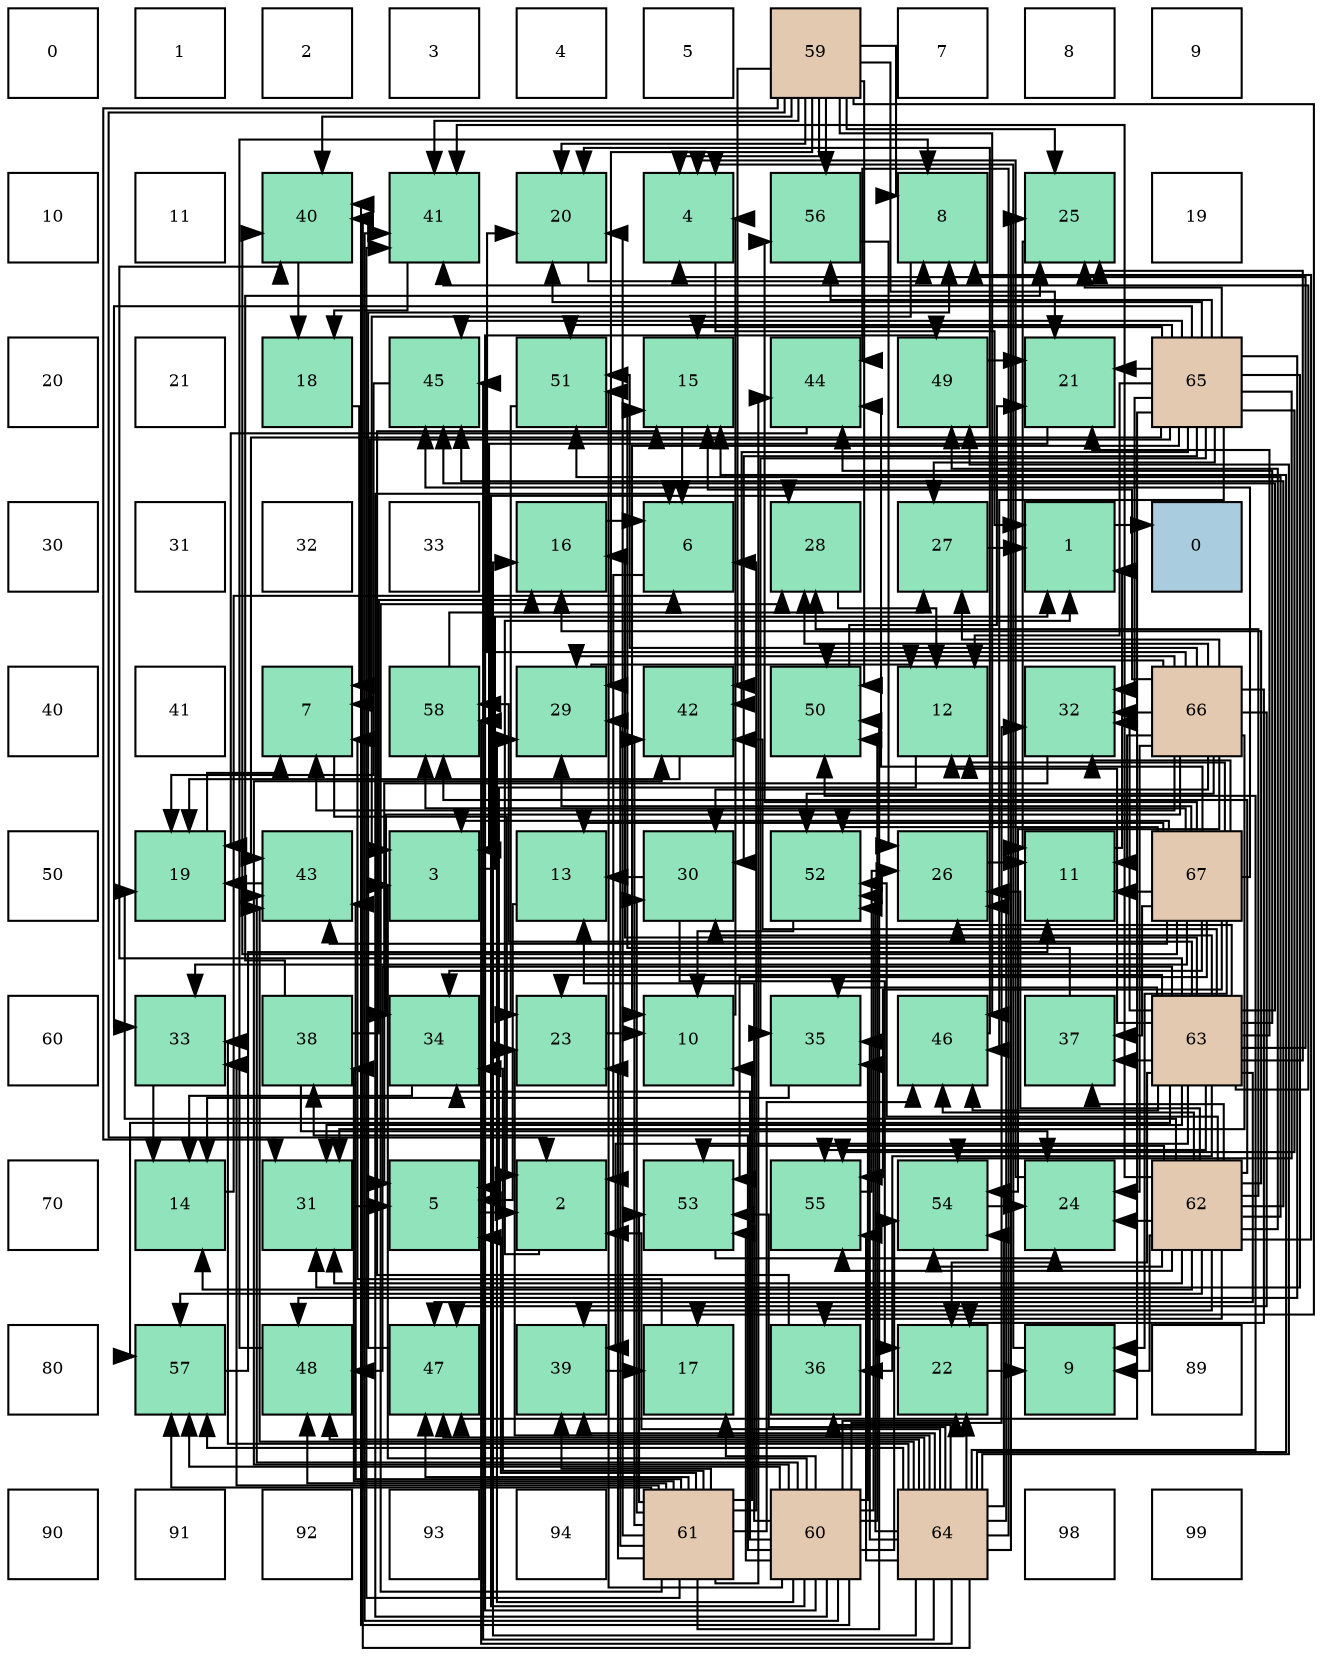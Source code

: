 digraph layout{
 rankdir=TB;
 splines=ortho;
 node [style=filled shape=square fixedsize=true width=0.6];
0[label="0", fontsize=8, fillcolor="#ffffff"];
1[label="1", fontsize=8, fillcolor="#ffffff"];
2[label="2", fontsize=8, fillcolor="#ffffff"];
3[label="3", fontsize=8, fillcolor="#ffffff"];
4[label="4", fontsize=8, fillcolor="#ffffff"];
5[label="5", fontsize=8, fillcolor="#ffffff"];
6[label="59", fontsize=8, fillcolor="#e3c9af"];
7[label="7", fontsize=8, fillcolor="#ffffff"];
8[label="8", fontsize=8, fillcolor="#ffffff"];
9[label="9", fontsize=8, fillcolor="#ffffff"];
10[label="10", fontsize=8, fillcolor="#ffffff"];
11[label="11", fontsize=8, fillcolor="#ffffff"];
12[label="40", fontsize=8, fillcolor="#91e3bb"];
13[label="41", fontsize=8, fillcolor="#91e3bb"];
14[label="20", fontsize=8, fillcolor="#91e3bb"];
15[label="4", fontsize=8, fillcolor="#91e3bb"];
16[label="56", fontsize=8, fillcolor="#91e3bb"];
17[label="8", fontsize=8, fillcolor="#91e3bb"];
18[label="25", fontsize=8, fillcolor="#91e3bb"];
19[label="19", fontsize=8, fillcolor="#ffffff"];
20[label="20", fontsize=8, fillcolor="#ffffff"];
21[label="21", fontsize=8, fillcolor="#ffffff"];
22[label="18", fontsize=8, fillcolor="#91e3bb"];
23[label="45", fontsize=8, fillcolor="#91e3bb"];
24[label="51", fontsize=8, fillcolor="#91e3bb"];
25[label="15", fontsize=8, fillcolor="#91e3bb"];
26[label="44", fontsize=8, fillcolor="#91e3bb"];
27[label="49", fontsize=8, fillcolor="#91e3bb"];
28[label="21", fontsize=8, fillcolor="#91e3bb"];
29[label="65", fontsize=8, fillcolor="#e3c9af"];
30[label="30", fontsize=8, fillcolor="#ffffff"];
31[label="31", fontsize=8, fillcolor="#ffffff"];
32[label="32", fontsize=8, fillcolor="#ffffff"];
33[label="33", fontsize=8, fillcolor="#ffffff"];
34[label="16", fontsize=8, fillcolor="#91e3bb"];
35[label="6", fontsize=8, fillcolor="#91e3bb"];
36[label="28", fontsize=8, fillcolor="#91e3bb"];
37[label="27", fontsize=8, fillcolor="#91e3bb"];
38[label="1", fontsize=8, fillcolor="#91e3bb"];
39[label="0", fontsize=8, fillcolor="#a9ccde"];
40[label="40", fontsize=8, fillcolor="#ffffff"];
41[label="41", fontsize=8, fillcolor="#ffffff"];
42[label="7", fontsize=8, fillcolor="#91e3bb"];
43[label="58", fontsize=8, fillcolor="#91e3bb"];
44[label="29", fontsize=8, fillcolor="#91e3bb"];
45[label="42", fontsize=8, fillcolor="#91e3bb"];
46[label="50", fontsize=8, fillcolor="#91e3bb"];
47[label="12", fontsize=8, fillcolor="#91e3bb"];
48[label="32", fontsize=8, fillcolor="#91e3bb"];
49[label="66", fontsize=8, fillcolor="#e3c9af"];
50[label="50", fontsize=8, fillcolor="#ffffff"];
51[label="19", fontsize=8, fillcolor="#91e3bb"];
52[label="43", fontsize=8, fillcolor="#91e3bb"];
53[label="3", fontsize=8, fillcolor="#91e3bb"];
54[label="13", fontsize=8, fillcolor="#91e3bb"];
55[label="30", fontsize=8, fillcolor="#91e3bb"];
56[label="52", fontsize=8, fillcolor="#91e3bb"];
57[label="26", fontsize=8, fillcolor="#91e3bb"];
58[label="11", fontsize=8, fillcolor="#91e3bb"];
59[label="67", fontsize=8, fillcolor="#e3c9af"];
60[label="60", fontsize=8, fillcolor="#ffffff"];
61[label="33", fontsize=8, fillcolor="#91e3bb"];
62[label="38", fontsize=8, fillcolor="#91e3bb"];
63[label="34", fontsize=8, fillcolor="#91e3bb"];
64[label="23", fontsize=8, fillcolor="#91e3bb"];
65[label="10", fontsize=8, fillcolor="#91e3bb"];
66[label="35", fontsize=8, fillcolor="#91e3bb"];
67[label="46", fontsize=8, fillcolor="#91e3bb"];
68[label="37", fontsize=8, fillcolor="#91e3bb"];
69[label="63", fontsize=8, fillcolor="#e3c9af"];
70[label="70", fontsize=8, fillcolor="#ffffff"];
71[label="14", fontsize=8, fillcolor="#91e3bb"];
72[label="31", fontsize=8, fillcolor="#91e3bb"];
73[label="5", fontsize=8, fillcolor="#91e3bb"];
74[label="2", fontsize=8, fillcolor="#91e3bb"];
75[label="53", fontsize=8, fillcolor="#91e3bb"];
76[label="55", fontsize=8, fillcolor="#91e3bb"];
77[label="54", fontsize=8, fillcolor="#91e3bb"];
78[label="24", fontsize=8, fillcolor="#91e3bb"];
79[label="62", fontsize=8, fillcolor="#e3c9af"];
80[label="80", fontsize=8, fillcolor="#ffffff"];
81[label="57", fontsize=8, fillcolor="#91e3bb"];
82[label="48", fontsize=8, fillcolor="#91e3bb"];
83[label="47", fontsize=8, fillcolor="#91e3bb"];
84[label="39", fontsize=8, fillcolor="#91e3bb"];
85[label="17", fontsize=8, fillcolor="#91e3bb"];
86[label="36", fontsize=8, fillcolor="#91e3bb"];
87[label="22", fontsize=8, fillcolor="#91e3bb"];
88[label="9", fontsize=8, fillcolor="#91e3bb"];
89[label="89", fontsize=8, fillcolor="#ffffff"];
90[label="90", fontsize=8, fillcolor="#ffffff"];
91[label="91", fontsize=8, fillcolor="#ffffff"];
92[label="92", fontsize=8, fillcolor="#ffffff"];
93[label="93", fontsize=8, fillcolor="#ffffff"];
94[label="94", fontsize=8, fillcolor="#ffffff"];
95[label="61", fontsize=8, fillcolor="#e3c9af"];
96[label="60", fontsize=8, fillcolor="#e3c9af"];
97[label="64", fontsize=8, fillcolor="#e3c9af"];
98[label="98", fontsize=8, fillcolor="#ffffff"];
99[label="99", fontsize=8, fillcolor="#ffffff"];
edge [constraint=false, style=vis];38 -> 39;
74 -> 38;
53 -> 38;
15 -> 38;
73 -> 74;
35 -> 74;
42 -> 74;
17 -> 53;
88 -> 15;
65 -> 15;
58 -> 38;
47 -> 73;
54 -> 73;
71 -> 35;
25 -> 35;
34 -> 35;
85 -> 42;
22 -> 42;
51 -> 42;
14 -> 17;
28 -> 53;
87 -> 88;
64 -> 65;
78 -> 15;
18 -> 58;
57 -> 58;
37 -> 38;
36 -> 47;
44 -> 47;
55 -> 54;
55 -> 87;
72 -> 73;
48 -> 73;
61 -> 71;
63 -> 71;
66 -> 71;
86 -> 25;
68 -> 25;
62 -> 34;
62 -> 78;
62 -> 18;
84 -> 85;
12 -> 22;
13 -> 22;
45 -> 51;
52 -> 51;
26 -> 51;
23 -> 51;
67 -> 14;
83 -> 17;
82 -> 17;
27 -> 28;
46 -> 28;
24 -> 64;
56 -> 65;
75 -> 78;
77 -> 78;
76 -> 57;
16 -> 57;
81 -> 58;
43 -> 37;
6 -> 74;
6 -> 15;
6 -> 17;
6 -> 85;
6 -> 14;
6 -> 28;
6 -> 18;
6 -> 44;
6 -> 72;
6 -> 12;
6 -> 13;
6 -> 45;
6 -> 67;
6 -> 46;
6 -> 16;
96 -> 53;
96 -> 35;
96 -> 54;
96 -> 85;
96 -> 87;
96 -> 36;
96 -> 44;
96 -> 48;
96 -> 63;
96 -> 66;
96 -> 62;
96 -> 12;
96 -> 13;
96 -> 45;
96 -> 52;
96 -> 27;
96 -> 46;
96 -> 24;
96 -> 56;
96 -> 75;
96 -> 77;
96 -> 81;
95 -> 73;
95 -> 35;
95 -> 65;
95 -> 14;
95 -> 64;
95 -> 36;
95 -> 44;
95 -> 55;
95 -> 61;
95 -> 63;
95 -> 62;
95 -> 84;
95 -> 13;
95 -> 45;
95 -> 52;
95 -> 26;
95 -> 67;
95 -> 83;
95 -> 82;
95 -> 46;
95 -> 75;
95 -> 81;
79 -> 17;
79 -> 88;
79 -> 71;
79 -> 34;
79 -> 51;
79 -> 78;
79 -> 57;
79 -> 36;
79 -> 72;
79 -> 86;
79 -> 68;
79 -> 84;
79 -> 13;
79 -> 23;
79 -> 67;
79 -> 27;
79 -> 24;
79 -> 56;
79 -> 75;
79 -> 77;
79 -> 76;
79 -> 81;
79 -> 43;
69 -> 15;
69 -> 47;
69 -> 34;
69 -> 28;
69 -> 87;
69 -> 64;
69 -> 18;
69 -> 57;
69 -> 55;
69 -> 72;
69 -> 48;
69 -> 66;
69 -> 86;
69 -> 68;
69 -> 84;
69 -> 12;
69 -> 13;
69 -> 45;
69 -> 26;
69 -> 23;
69 -> 67;
69 -> 83;
69 -> 82;
69 -> 76;
69 -> 81;
69 -> 43;
97 -> 74;
97 -> 25;
97 -> 34;
97 -> 87;
97 -> 64;
97 -> 18;
97 -> 57;
97 -> 61;
97 -> 66;
97 -> 86;
97 -> 84;
97 -> 12;
97 -> 52;
97 -> 26;
97 -> 23;
97 -> 83;
97 -> 82;
97 -> 27;
97 -> 46;
97 -> 56;
97 -> 75;
97 -> 77;
97 -> 76;
97 -> 81;
97 -> 43;
29 -> 42;
29 -> 65;
29 -> 47;
29 -> 25;
29 -> 14;
29 -> 28;
29 -> 18;
29 -> 37;
29 -> 55;
29 -> 72;
29 -> 48;
29 -> 61;
29 -> 66;
29 -> 45;
29 -> 52;
29 -> 23;
29 -> 67;
29 -> 83;
29 -> 82;
29 -> 24;
29 -> 77;
29 -> 76;
29 -> 16;
49 -> 42;
49 -> 58;
49 -> 25;
49 -> 14;
49 -> 87;
49 -> 78;
49 -> 37;
49 -> 36;
49 -> 44;
49 -> 55;
49 -> 72;
49 -> 48;
49 -> 63;
49 -> 83;
49 -> 46;
49 -> 24;
49 -> 56;
49 -> 77;
59 -> 53;
59 -> 88;
59 -> 58;
59 -> 47;
59 -> 54;
59 -> 44;
59 -> 48;
59 -> 61;
59 -> 63;
59 -> 68;
59 -> 12;
59 -> 52;
59 -> 26;
59 -> 23;
59 -> 56;
59 -> 75;
59 -> 76;
59 -> 16;
59 -> 43;
edge [constraint=true, style=invis];
0 -> 10 -> 20 -> 30 -> 40 -> 50 -> 60 -> 70 -> 80 -> 90;
1 -> 11 -> 21 -> 31 -> 41 -> 51 -> 61 -> 71 -> 81 -> 91;
2 -> 12 -> 22 -> 32 -> 42 -> 52 -> 62 -> 72 -> 82 -> 92;
3 -> 13 -> 23 -> 33 -> 43 -> 53 -> 63 -> 73 -> 83 -> 93;
4 -> 14 -> 24 -> 34 -> 44 -> 54 -> 64 -> 74 -> 84 -> 94;
5 -> 15 -> 25 -> 35 -> 45 -> 55 -> 65 -> 75 -> 85 -> 95;
6 -> 16 -> 26 -> 36 -> 46 -> 56 -> 66 -> 76 -> 86 -> 96;
7 -> 17 -> 27 -> 37 -> 47 -> 57 -> 67 -> 77 -> 87 -> 97;
8 -> 18 -> 28 -> 38 -> 48 -> 58 -> 68 -> 78 -> 88 -> 98;
9 -> 19 -> 29 -> 39 -> 49 -> 59 -> 69 -> 79 -> 89 -> 99;
rank = same {0 -> 1 -> 2 -> 3 -> 4 -> 5 -> 6 -> 7 -> 8 -> 9};
rank = same {10 -> 11 -> 12 -> 13 -> 14 -> 15 -> 16 -> 17 -> 18 -> 19};
rank = same {20 -> 21 -> 22 -> 23 -> 24 -> 25 -> 26 -> 27 -> 28 -> 29};
rank = same {30 -> 31 -> 32 -> 33 -> 34 -> 35 -> 36 -> 37 -> 38 -> 39};
rank = same {40 -> 41 -> 42 -> 43 -> 44 -> 45 -> 46 -> 47 -> 48 -> 49};
rank = same {50 -> 51 -> 52 -> 53 -> 54 -> 55 -> 56 -> 57 -> 58 -> 59};
rank = same {60 -> 61 -> 62 -> 63 -> 64 -> 65 -> 66 -> 67 -> 68 -> 69};
rank = same {70 -> 71 -> 72 -> 73 -> 74 -> 75 -> 76 -> 77 -> 78 -> 79};
rank = same {80 -> 81 -> 82 -> 83 -> 84 -> 85 -> 86 -> 87 -> 88 -> 89};
rank = same {90 -> 91 -> 92 -> 93 -> 94 -> 95 -> 96 -> 97 -> 98 -> 99};
}